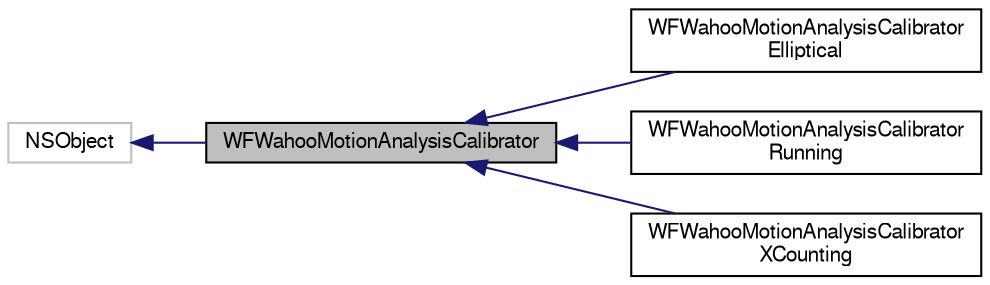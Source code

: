 digraph "WFWahooMotionAnalysisCalibrator"
{
  edge [fontname="FreeSans",fontsize="10",labelfontname="FreeSans",labelfontsize="10"];
  node [fontname="FreeSans",fontsize="10",shape=record];
  rankdir="LR";
  Node1 [label="WFWahooMotionAnalysisCalibrator",height=0.2,width=0.4,color="black", fillcolor="grey75", style="filled", fontcolor="black"];
  Node2 -> Node1 [dir="back",color="midnightblue",fontsize="10",style="solid",fontname="FreeSans"];
  Node2 [label="NSObject",height=0.2,width=0.4,color="grey75", fillcolor="white", style="filled"];
  Node1 -> Node3 [dir="back",color="midnightblue",fontsize="10",style="solid",fontname="FreeSans"];
  Node3 [label="WFWahooMotionAnalysisCalibrator\lElliptical",height=0.2,width=0.4,color="black", fillcolor="white", style="filled",URL="$interface_w_f_wahoo_motion_analysis_calibrator_elliptical.html"];
  Node1 -> Node4 [dir="back",color="midnightblue",fontsize="10",style="solid",fontname="FreeSans"];
  Node4 [label="WFWahooMotionAnalysisCalibrator\lRunning",height=0.2,width=0.4,color="black", fillcolor="white", style="filled",URL="$interface_w_f_wahoo_motion_analysis_calibrator_running.html"];
  Node1 -> Node5 [dir="back",color="midnightblue",fontsize="10",style="solid",fontname="FreeSans"];
  Node5 [label="WFWahooMotionAnalysisCalibrator\lXCounting",height=0.2,width=0.4,color="black", fillcolor="white", style="filled",URL="$interface_w_f_wahoo_motion_analysis_calibrator_x_counting.html"];
}

